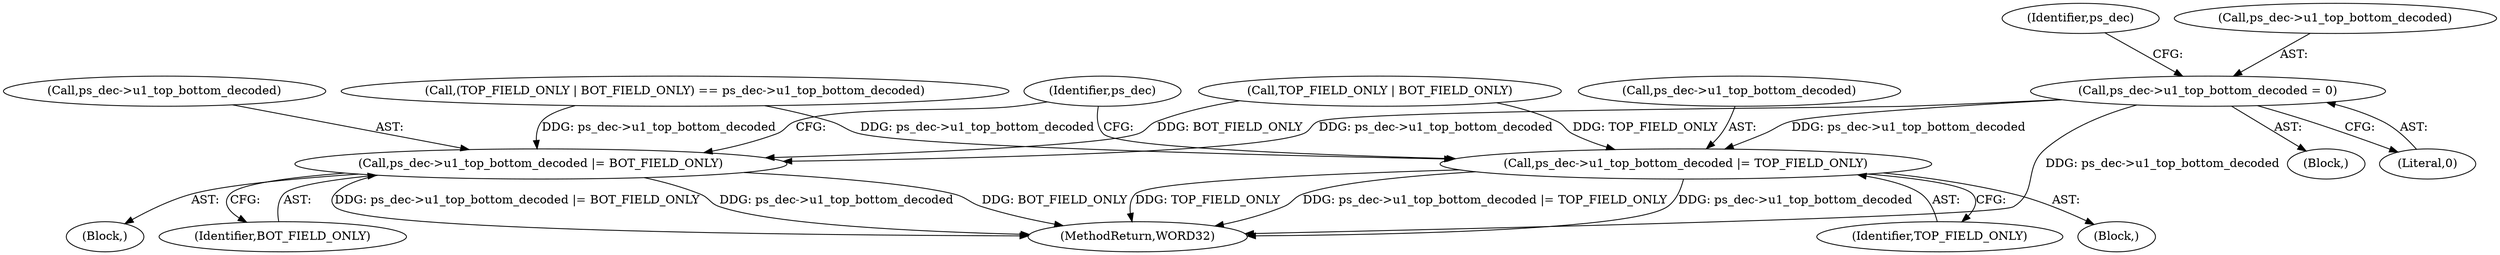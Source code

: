 digraph "0_Android_494561291a503840f385fbcd11d9bc5f4dc502b8@pointer" {
"1000531" [label="(Call,ps_dec->u1_top_bottom_decoded = 0)"];
"1001870" [label="(Call,ps_dec->u1_top_bottom_decoded |= BOT_FIELD_ONLY)"];
"1001877" [label="(Call,ps_dec->u1_top_bottom_decoded |= TOP_FIELD_ONLY)"];
"1000530" [label="(Block,)"];
"1000538" [label="(Identifier,ps_dec)"];
"1002185" [label="(MethodReturn,WORD32)"];
"1001869" [label="(Block,)"];
"1001870" [label="(Call,ps_dec->u1_top_bottom_decoded |= BOT_FIELD_ONLY)"];
"1000532" [label="(Call,ps_dec->u1_top_bottom_decoded)"];
"1001871" [label="(Call,ps_dec->u1_top_bottom_decoded)"];
"1001878" [label="(Call,ps_dec->u1_top_bottom_decoded)"];
"1001881" [label="(Identifier,TOP_FIELD_ONLY)"];
"1000535" [label="(Literal,0)"];
"1000523" [label="(Call,(TOP_FIELD_ONLY | BOT_FIELD_ONLY) == ps_dec->u1_top_bottom_decoded)"];
"1000524" [label="(Call,TOP_FIELD_ONLY | BOT_FIELD_ONLY)"];
"1001888" [label="(Identifier,ps_dec)"];
"1000531" [label="(Call,ps_dec->u1_top_bottom_decoded = 0)"];
"1001874" [label="(Identifier,BOT_FIELD_ONLY)"];
"1001876" [label="(Block,)"];
"1001877" [label="(Call,ps_dec->u1_top_bottom_decoded |= TOP_FIELD_ONLY)"];
"1000531" -> "1000530"  [label="AST: "];
"1000531" -> "1000535"  [label="CFG: "];
"1000532" -> "1000531"  [label="AST: "];
"1000535" -> "1000531"  [label="AST: "];
"1000538" -> "1000531"  [label="CFG: "];
"1000531" -> "1002185"  [label="DDG: ps_dec->u1_top_bottom_decoded"];
"1000531" -> "1001870"  [label="DDG: ps_dec->u1_top_bottom_decoded"];
"1000531" -> "1001877"  [label="DDG: ps_dec->u1_top_bottom_decoded"];
"1001870" -> "1001869"  [label="AST: "];
"1001870" -> "1001874"  [label="CFG: "];
"1001871" -> "1001870"  [label="AST: "];
"1001874" -> "1001870"  [label="AST: "];
"1001888" -> "1001870"  [label="CFG: "];
"1001870" -> "1002185"  [label="DDG: ps_dec->u1_top_bottom_decoded |= BOT_FIELD_ONLY"];
"1001870" -> "1002185"  [label="DDG: ps_dec->u1_top_bottom_decoded"];
"1001870" -> "1002185"  [label="DDG: BOT_FIELD_ONLY"];
"1000523" -> "1001870"  [label="DDG: ps_dec->u1_top_bottom_decoded"];
"1000524" -> "1001870"  [label="DDG: BOT_FIELD_ONLY"];
"1001877" -> "1001876"  [label="AST: "];
"1001877" -> "1001881"  [label="CFG: "];
"1001878" -> "1001877"  [label="AST: "];
"1001881" -> "1001877"  [label="AST: "];
"1001888" -> "1001877"  [label="CFG: "];
"1001877" -> "1002185"  [label="DDG: ps_dec->u1_top_bottom_decoded |= TOP_FIELD_ONLY"];
"1001877" -> "1002185"  [label="DDG: ps_dec->u1_top_bottom_decoded"];
"1001877" -> "1002185"  [label="DDG: TOP_FIELD_ONLY"];
"1000523" -> "1001877"  [label="DDG: ps_dec->u1_top_bottom_decoded"];
"1000524" -> "1001877"  [label="DDG: TOP_FIELD_ONLY"];
}
